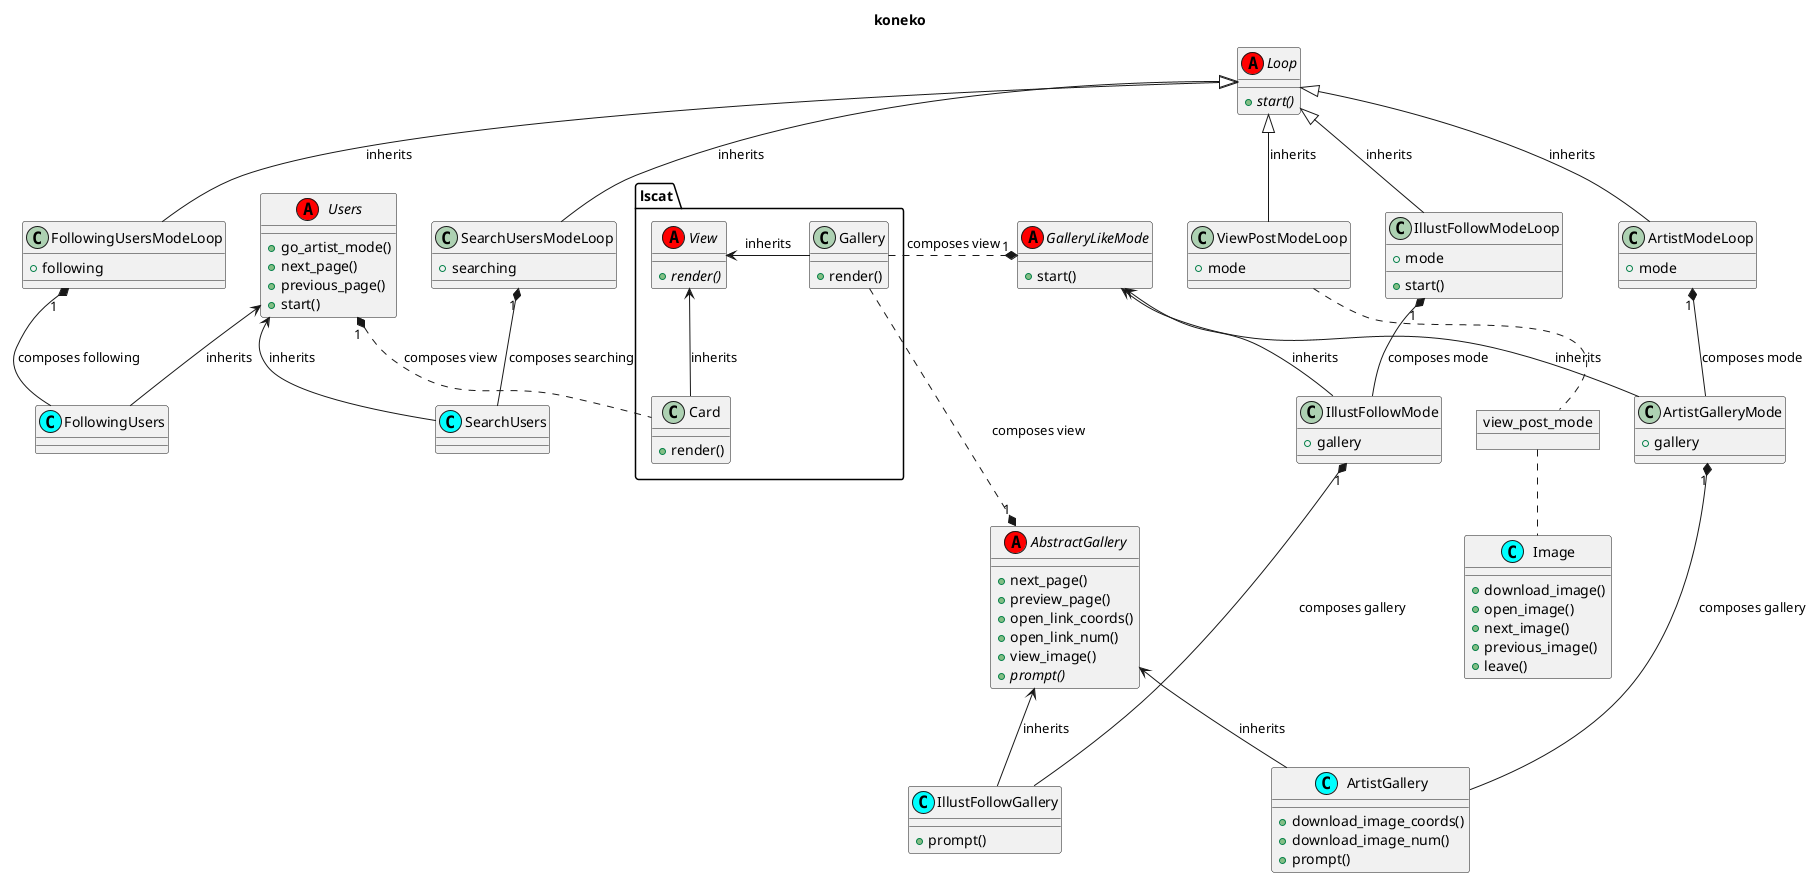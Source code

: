 @startuml

title koneko


abstract class Loop <<(A, red)>>{
  +{abstract}start()
}

class ArtistModeLoop {
    + mode
}
class IllustFollowModeLoop {
    + mode
    +start()
}
Loop <|-down- ArtistModeLoop: inherits
Loop <|-down- IllustFollowModeLoop: inherits


abstract class GalleryLikeMode <<(A, red)>>{
    +start()
}
class ArtistGalleryMode {
    + gallery
}
class IllustFollowMode {
    + gallery
}
abstract class AbstractGallery <<(A, red)>>{
    +next_page()
    +preview_page()
    +open_link_coords()
    +open_link_num()
    +view_image()
    +{abstract}prompt()
}

class ArtistGallery <<(C, cyan)>>{
    +download_image_coords()
    +download_image_num()
    +prompt()
}
class IllustFollowGallery <<(C, cyan)>>{
    +prompt()
}

GalleryLikeMode <-down- ArtistGalleryMode: inherits
ArtistModeLoop "1" *-down- ArtistGalleryMode: composes mode

GalleryLikeMode <-down- IllustFollowMode: inherits
IllustFollowModeLoop "1" *-down- IllustFollowMode: composes mode

AbstractGallery <-down- IllustFollowGallery: inherits
IllustFollowMode "1" *-down-- IllustFollowGallery: composes gallery

AbstractGallery <-down- ArtistGallery: inherits
ArtistGalleryMode "1" *-down-- ArtistGallery: composes gallery


class ViewPostModeLoop {
    + mode
}
object view_post_mode
class Image <<(C, cyan)>>{
    + download_image()
    + open_image()
    + next_image()
    + previous_image()
    + leave()
}

ViewPostModeLoop -right[hidden]-> IllustFollowModeLoop
Loop <|-down- ViewPostModeLoop: inherits
ViewPostModeLoop .. view_post_mode
view_post_mode .. Image


class FollowingUsersModeLoop {
    + following
}
class SearchUsersModeLoop {
    + searching
}
FollowingUsersModeLoop -right[hidden]-> IllustFollowModeLoop
SearchUsersModeLoop -right[hidden]-> IllustFollowModeLoop
Loop <|-down- FollowingUsersModeLoop: inherits
Loop <|-down- SearchUsersModeLoop: inherits

class FollowingUsers <<(C, cyan)>>
class SearchUsers <<(C, cyan)>>
abstract class Users <<(A, red)>>{
    +go_artist_mode()
    +next_page()
    +previous_page()
    +start()
}
Users <-down- FollowingUsers: inherits
Users <-down- SearchUsers: inherits
FollowingUsersModeLoop "1" *-down- FollowingUsers: composes following
SearchUsersModeLoop "1" *-down- SearchUsers: composes searching

abstract class lscat.View <<(A, red)>>{
    +{abstract}render()
}
class lscat.Card {
    + render()
}
class lscat.Gallery {
    + render()
}

lscat.View <-down- lscat.Card: inherits
lscat.View <-left- lscat.Gallery: inherits

Users "1" *.down. lscat.Card: composes view
GalleryLikeMode "1" *.up lscat.Gallery: composes view
AbstractGallery "1" *.up lscat.Gallery: composes view

AbstractGallery --up[hidden]-> GalleryLikeMode
IllustFollowMode -right[hidden]-> ArtistGalleryMode
SearchUsers -right[hidden]-> IllustFollowMode

lscat.Gallery --left[hidden]-> IllustFollowGallery
GalleryLikeMode -down[hidden]-> IllustFollowGallery
GalleryLikeMode -down[hidden]-> ArtistGallery

Users -right[hidden]-> GalleryLikeMode
lscat.Card -up[hidden]-> GalleryLikeMode

@enduml

